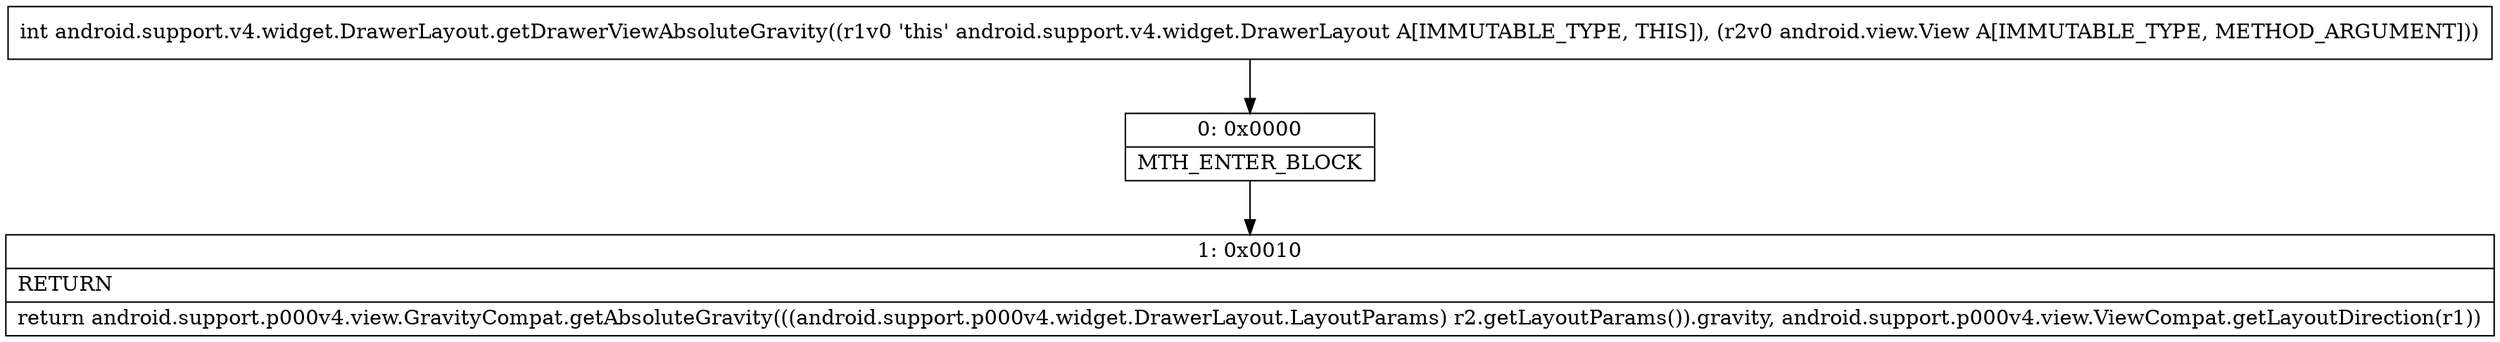 digraph "CFG forandroid.support.v4.widget.DrawerLayout.getDrawerViewAbsoluteGravity(Landroid\/view\/View;)I" {
Node_0 [shape=record,label="{0\:\ 0x0000|MTH_ENTER_BLOCK\l}"];
Node_1 [shape=record,label="{1\:\ 0x0010|RETURN\l|return android.support.p000v4.view.GravityCompat.getAbsoluteGravity(((android.support.p000v4.widget.DrawerLayout.LayoutParams) r2.getLayoutParams()).gravity, android.support.p000v4.view.ViewCompat.getLayoutDirection(r1))\l}"];
MethodNode[shape=record,label="{int android.support.v4.widget.DrawerLayout.getDrawerViewAbsoluteGravity((r1v0 'this' android.support.v4.widget.DrawerLayout A[IMMUTABLE_TYPE, THIS]), (r2v0 android.view.View A[IMMUTABLE_TYPE, METHOD_ARGUMENT])) }"];
MethodNode -> Node_0;
Node_0 -> Node_1;
}

